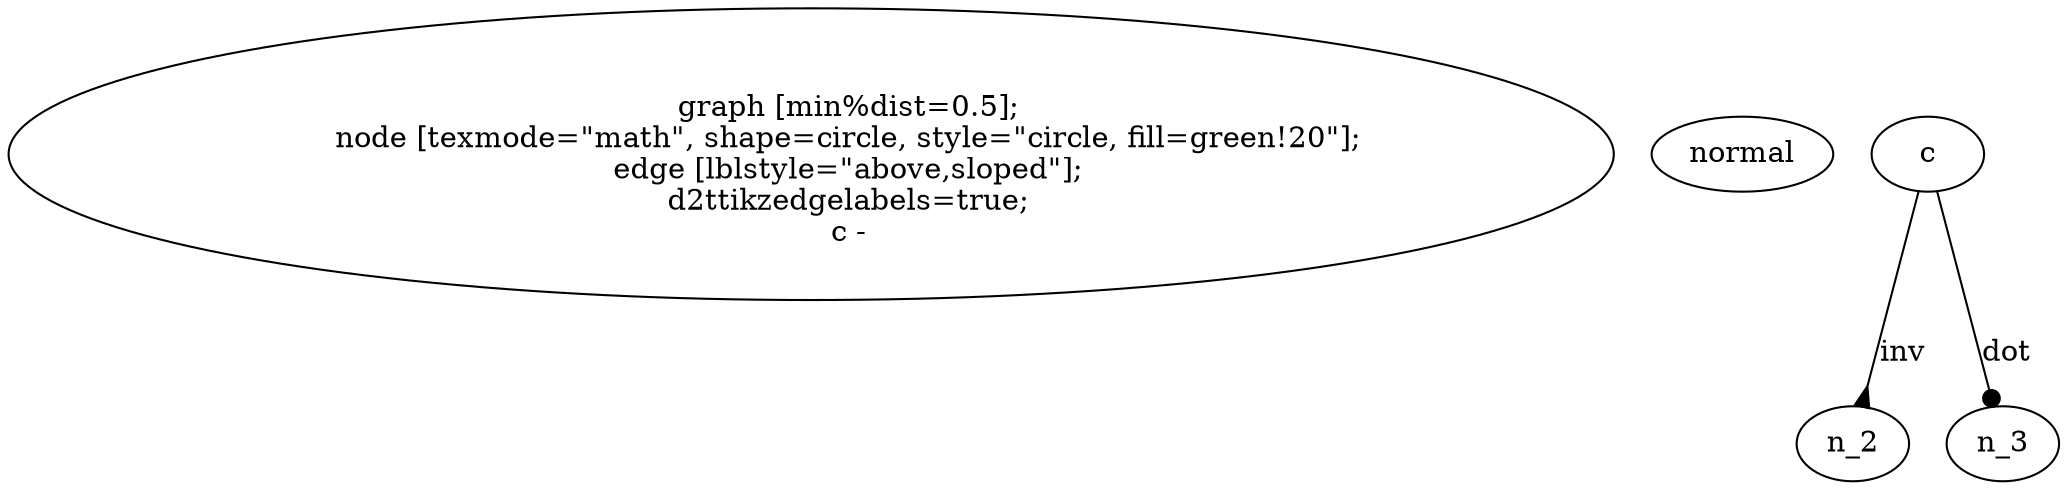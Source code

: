 
digraph G {<
	graph [min%dist=0.5];
	node [texmode="math", shape=circle, style="circle, fill=green!20"];
	edge [lblstyle="above,sloped"];
	d2ttikzedgelabels=true;
	c -> n_1 [arrowhead="normal", label="normal"];
	c -> n_2 [arrowhead="inv", label="inv"];
	c -> n_3 [arrowhead="dot", label="dot"];
}